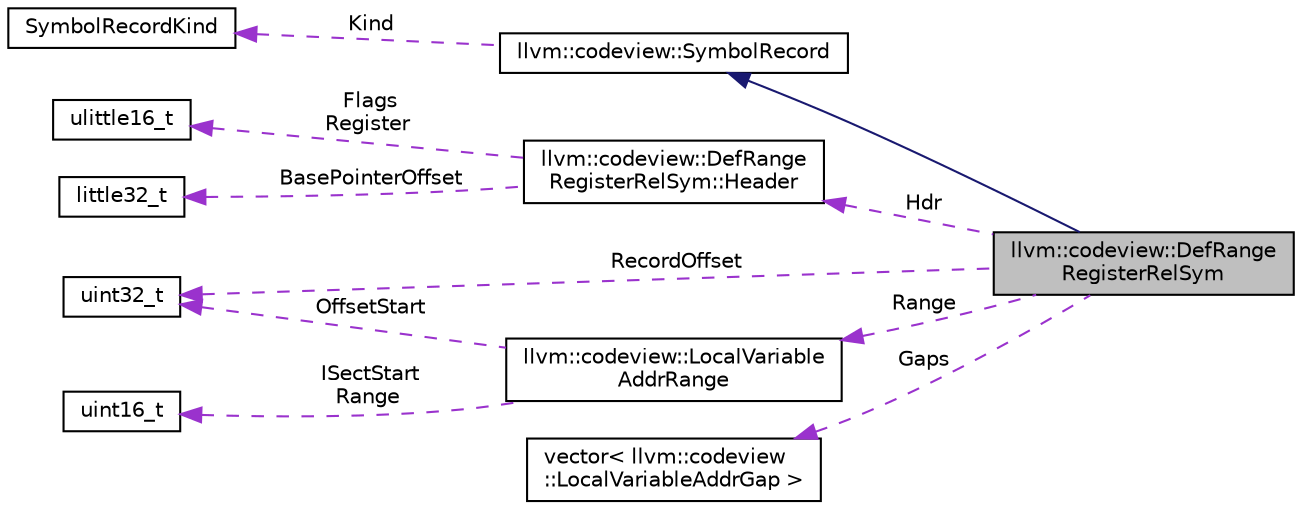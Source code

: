 digraph "llvm::codeview::DefRangeRegisterRelSym"
{
 // LATEX_PDF_SIZE
  bgcolor="transparent";
  edge [fontname="Helvetica",fontsize="10",labelfontname="Helvetica",labelfontsize="10"];
  node [fontname="Helvetica",fontsize="10",shape="box"];
  rankdir="LR";
  Node1 [label="llvm::codeview::DefRange\lRegisterRelSym",height=0.2,width=0.4,color="black", fillcolor="grey75", style="filled", fontcolor="black",tooltip=" "];
  Node2 -> Node1 [dir="back",color="midnightblue",fontsize="10",style="solid",fontname="Helvetica"];
  Node2 [label="llvm::codeview::SymbolRecord",height=0.2,width=0.4,color="black",URL="$classllvm_1_1codeview_1_1SymbolRecord.html",tooltip=" "];
  Node3 -> Node2 [dir="back",color="darkorchid3",fontsize="10",style="dashed",label=" Kind" ,fontname="Helvetica"];
  Node3 [label="SymbolRecordKind",height=0.2,width=0.4,color="black",tooltip=" "];
  Node4 -> Node1 [dir="back",color="darkorchid3",fontsize="10",style="dashed",label=" Hdr" ,fontname="Helvetica"];
  Node4 [label="llvm::codeview::DefRange\lRegisterRelSym::Header",height=0.2,width=0.4,color="black",URL="$structllvm_1_1codeview_1_1DefRangeRegisterRelSym_1_1Header.html",tooltip=" "];
  Node5 -> Node4 [dir="back",color="darkorchid3",fontsize="10",style="dashed",label=" Flags\nRegister" ,fontname="Helvetica"];
  Node5 [label="ulittle16_t",height=0.2,width=0.4,color="black",tooltip=" "];
  Node6 -> Node4 [dir="back",color="darkorchid3",fontsize="10",style="dashed",label=" BasePointerOffset" ,fontname="Helvetica"];
  Node6 [label="little32_t",height=0.2,width=0.4,color="black",tooltip=" "];
  Node7 -> Node1 [dir="back",color="darkorchid3",fontsize="10",style="dashed",label=" Range" ,fontname="Helvetica"];
  Node7 [label="llvm::codeview::LocalVariable\lAddrRange",height=0.2,width=0.4,color="black",URL="$structllvm_1_1codeview_1_1LocalVariableAddrRange.html",tooltip=" "];
  Node8 -> Node7 [dir="back",color="darkorchid3",fontsize="10",style="dashed",label=" OffsetStart" ,fontname="Helvetica"];
  Node8 [label="uint32_t",height=0.2,width=0.4,color="black",URL="$classuint32__t.html",tooltip=" "];
  Node9 -> Node7 [dir="back",color="darkorchid3",fontsize="10",style="dashed",label=" ISectStart\nRange" ,fontname="Helvetica"];
  Node9 [label="uint16_t",height=0.2,width=0.4,color="black",tooltip=" "];
  Node10 -> Node1 [dir="back",color="darkorchid3",fontsize="10",style="dashed",label=" Gaps" ,fontname="Helvetica"];
  Node10 [label="vector\< llvm::codeview\l::LocalVariableAddrGap \>",height=0.2,width=0.4,color="black",tooltip=" "];
  Node8 -> Node1 [dir="back",color="darkorchid3",fontsize="10",style="dashed",label=" RecordOffset" ,fontname="Helvetica"];
}
